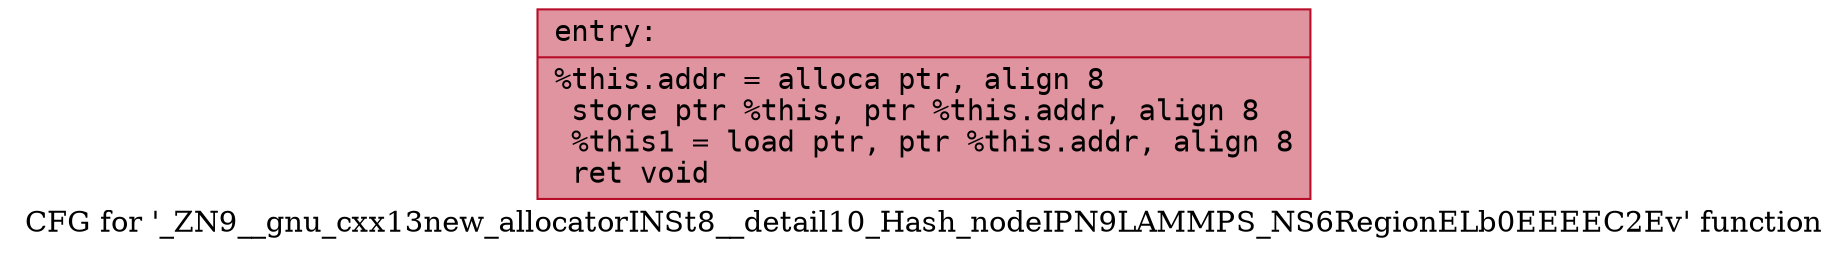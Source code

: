 digraph "CFG for '_ZN9__gnu_cxx13new_allocatorINSt8__detail10_Hash_nodeIPN9LAMMPS_NS6RegionELb0EEEEC2Ev' function" {
	label="CFG for '_ZN9__gnu_cxx13new_allocatorINSt8__detail10_Hash_nodeIPN9LAMMPS_NS6RegionELb0EEEEC2Ev' function";

	Node0x561837e9b040 [shape=record,color="#b70d28ff", style=filled, fillcolor="#b70d2870" fontname="Courier",label="{entry:\l|  %this.addr = alloca ptr, align 8\l  store ptr %this, ptr %this.addr, align 8\l  %this1 = load ptr, ptr %this.addr, align 8\l  ret void\l}"];
}
